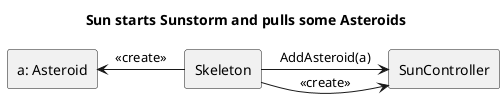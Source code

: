 @startuml

title "Sun starts Sunstorm and pulls some Asteroids"

rectangle "SunController" as controller
rectangle "a: Asteroid" as asteroid
rectangle "Skeleton" as skeleton

skeleton -left-> asteroid : <<create>>
skeleton -right-> controller : <<create>>
skeleton -right-> controller:AddAsteroid(a)

@enduml
